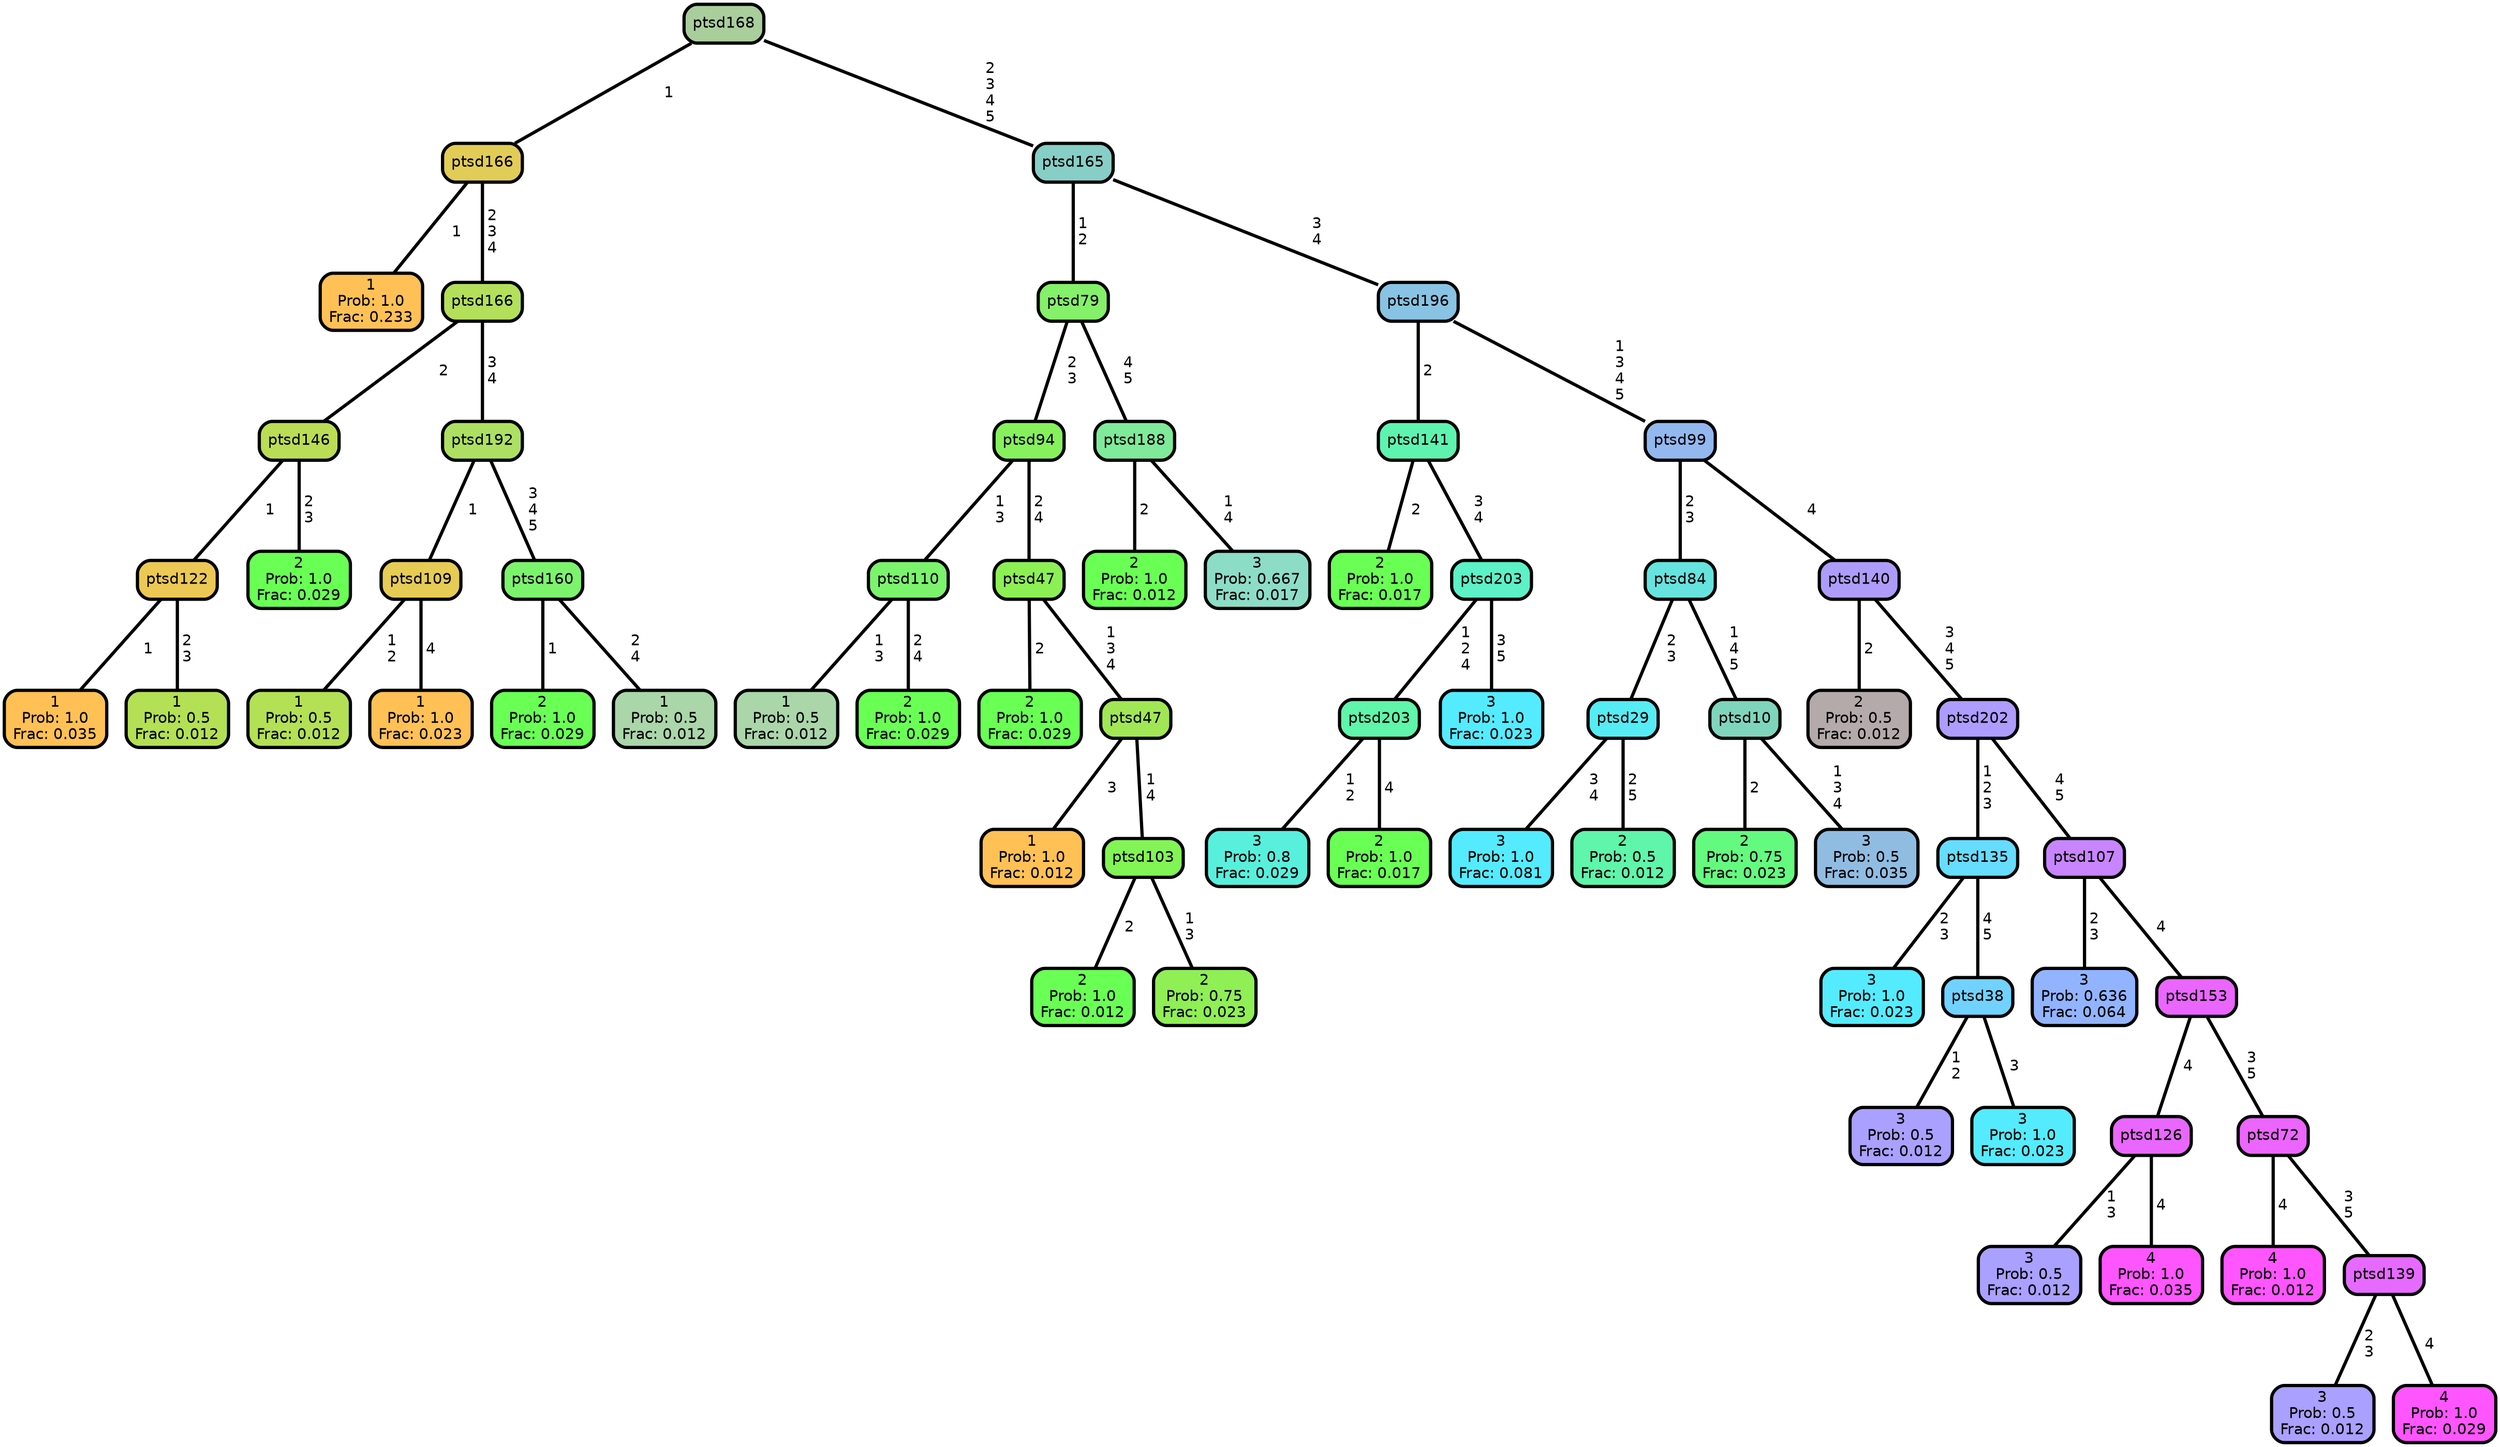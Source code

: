 graph Tree {
node [shape=box, style="filled, rounded",color="black",penwidth="3",fontcolor="black",                 fontname=helvetica] ;
graph [ranksep="0 equally", splines=straight,                 bgcolor=transparent, dpi=200] ;
edge [fontname=helvetica, color=black] ;
0 [label="1
Prob: 1.0
Frac: 0.233", fillcolor="#ffc155"] ;
1 [label="ptsd166", fillcolor="#e1cc57"] ;
2 [label="1
Prob: 1.0
Frac: 0.035", fillcolor="#ffc155"] ;
3 [label="ptsd122", fillcolor="#ecc855"] ;
4 [label="1
Prob: 0.5
Frac: 0.012", fillcolor="#b4e055"] ;
5 [label="ptsd146", fillcolor="#badd55"] ;
6 [label="2
Prob: 1.0
Frac: 0.029", fillcolor="#6aff55"] ;
7 [label="ptsd166", fillcolor="#b3df5b"] ;
8 [label="1
Prob: 0.5
Frac: 0.012", fillcolor="#b4e055"] ;
9 [label="ptsd109", fillcolor="#e6cb55"] ;
10 [label="1
Prob: 1.0
Frac: 0.023", fillcolor="#ffc155"] ;
11 [label="ptsd192", fillcolor="#ade062"] ;
12 [label="2
Prob: 1.0
Frac: 0.029", fillcolor="#6aff55"] ;
13 [label="ptsd160", fillcolor="#7cf36d"] ;
14 [label="1
Prob: 0.5
Frac: 0.012", fillcolor="#aad6aa"] ;
15 [label="ptsd168", fillcolor="#aacd9c"] ;
16 [label="1
Prob: 0.5
Frac: 0.012", fillcolor="#aad6aa"] ;
17 [label="ptsd110", fillcolor="#7cf36d"] ;
18 [label="2
Prob: 1.0
Frac: 0.029", fillcolor="#6aff55"] ;
19 [label="ptsd94", fillcolor="#86f15d"] ;
20 [label="2
Prob: 1.0
Frac: 0.029", fillcolor="#6aff55"] ;
21 [label="ptsd47", fillcolor="#8cf055"] ;
22 [label="1
Prob: 1.0
Frac: 0.012", fillcolor="#ffc155"] ;
23 [label="ptsd47", fillcolor="#a1e755"] ;
24 [label="2
Prob: 1.0
Frac: 0.012", fillcolor="#6aff55"] ;
25 [label="ptsd103", fillcolor="#82f455"] ;
26 [label="2
Prob: 0.75
Frac: 0.023", fillcolor="#8fef55"] ;
27 [label="ptsd79", fillcolor="#85f069"] ;
28 [label="2
Prob: 1.0
Frac: 0.012", fillcolor="#6aff55"] ;
29 [label="ptsd188", fillcolor="#7fea99"] ;
30 [label="3
Prob: 0.667
Frac: 0.017", fillcolor="#8dddc6"] ;
31 [label="ptsd165", fillcolor="#87cec6"] ;
32 [label="2
Prob: 1.0
Frac: 0.017", fillcolor="#6aff55"] ;
33 [label="ptsd141", fillcolor="#5ef4af"] ;
34 [label="3
Prob: 0.8
Frac: 0.029", fillcolor="#59efdd"] ;
35 [label="ptsd203", fillcolor="#5ff5aa"] ;
36 [label="2
Prob: 1.0
Frac: 0.017", fillcolor="#6aff55"] ;
37 [label="ptsd203", fillcolor="#5cf1c6"] ;
38 [label="3
Prob: 1.0
Frac: 0.023", fillcolor="#55ebff"] ;
39 [label="ptsd196", fillcolor="#88c3e3"] ;
40 [label="3
Prob: 1.0
Frac: 0.081", fillcolor="#55ebff"] ;
41 [label="ptsd29", fillcolor="#56ecf4"] ;
42 [label="2
Prob: 0.5
Frac: 0.012", fillcolor="#5ff5aa"] ;
43 [label="ptsd84", fillcolor="#66e3de"] ;
44 [label="2
Prob: 0.75
Frac: 0.023", fillcolor="#64fa7f"] ;
45 [label="ptsd10", fillcolor="#7fd5bb"] ;
46 [label="3
Prob: 0.5
Frac: 0.035", fillcolor="#91bce2"] ;
47 [label="ptsd99", fillcolor="#92b8ef"] ;
48 [label="2
Prob: 0.5
Frac: 0.012", fillcolor="#b4aaaa"] ;
49 [label="ptsd140", fillcolor="#ae9cfa"] ;
50 [label="3
Prob: 1.0
Frac: 0.023", fillcolor="#55ebff"] ;
51 [label="ptsd135", fillcolor="#66dcff"] ;
52 [label="3
Prob: 0.5
Frac: 0.012", fillcolor="#aaa0ff"] ;
53 [label="ptsd38", fillcolor="#71d2ff"] ;
54 [label="3
Prob: 1.0
Frac: 0.023", fillcolor="#55ebff"] ;
55 [label="ptsd202", fillcolor="#ae9cff"] ;
56 [label="3
Prob: 0.636
Frac: 0.064", fillcolor="#92b4ff"] ;
57 [label="ptsd107", fillcolor="#c885ff"] ;
58 [label="3
Prob: 0.5
Frac: 0.012", fillcolor="#aaa0ff"] ;
59 [label="ptsd126", fillcolor="#e967ff"] ;
60 [label="4
Prob: 1.0
Frac: 0.035", fillcolor="#ff55ff"] ;
61 [label="ptsd153", fillcolor="#eb66ff"] ;
62 [label="4
Prob: 1.0
Frac: 0.012", fillcolor="#ff55ff"] ;
63 [label="ptsd72", fillcolor="#ec65ff"] ;
64 [label="3
Prob: 0.5
Frac: 0.012", fillcolor="#aaa0ff"] ;
65 [label="ptsd139", fillcolor="#e66aff"] ;
66 [label="4
Prob: 1.0
Frac: 0.029", fillcolor="#ff55ff"] ;
1 -- 0 [label=" 1",penwidth=3] ;
1 -- 7 [label=" 2\n 3\n 4",penwidth=3] ;
3 -- 2 [label=" 1",penwidth=3] ;
3 -- 4 [label=" 2\n 3",penwidth=3] ;
5 -- 3 [label=" 1",penwidth=3] ;
5 -- 6 [label=" 2\n 3",penwidth=3] ;
7 -- 5 [label=" 2",penwidth=3] ;
7 -- 11 [label=" 3\n 4",penwidth=3] ;
9 -- 8 [label=" 1\n 2",penwidth=3] ;
9 -- 10 [label=" 4",penwidth=3] ;
11 -- 9 [label=" 1",penwidth=3] ;
11 -- 13 [label=" 3\n 4\n 5",penwidth=3] ;
13 -- 12 [label=" 1",penwidth=3] ;
13 -- 14 [label=" 2\n 4",penwidth=3] ;
15 -- 1 [label=" 1",penwidth=3] ;
15 -- 31 [label=" 2\n 3\n 4\n 5",penwidth=3] ;
17 -- 16 [label=" 1\n 3",penwidth=3] ;
17 -- 18 [label=" 2\n 4",penwidth=3] ;
19 -- 17 [label=" 1\n 3",penwidth=3] ;
19 -- 21 [label=" 2\n 4",penwidth=3] ;
21 -- 20 [label=" 2",penwidth=3] ;
21 -- 23 [label=" 1\n 3\n 4",penwidth=3] ;
23 -- 22 [label=" 3",penwidth=3] ;
23 -- 25 [label=" 1\n 4",penwidth=3] ;
25 -- 24 [label=" 2",penwidth=3] ;
25 -- 26 [label=" 1\n 3",penwidth=3] ;
27 -- 19 [label=" 2\n 3",penwidth=3] ;
27 -- 29 [label=" 4\n 5",penwidth=3] ;
29 -- 28 [label=" 2",penwidth=3] ;
29 -- 30 [label=" 1\n 4",penwidth=3] ;
31 -- 27 [label=" 1\n 2",penwidth=3] ;
31 -- 39 [label=" 3\n 4",penwidth=3] ;
33 -- 32 [label=" 2",penwidth=3] ;
33 -- 37 [label=" 3\n 4",penwidth=3] ;
35 -- 34 [label=" 1\n 2",penwidth=3] ;
35 -- 36 [label=" 4",penwidth=3] ;
37 -- 35 [label=" 1\n 2\n 4",penwidth=3] ;
37 -- 38 [label=" 3\n 5",penwidth=3] ;
39 -- 33 [label=" 2",penwidth=3] ;
39 -- 47 [label=" 1\n 3\n 4\n 5",penwidth=3] ;
41 -- 40 [label=" 3\n 4",penwidth=3] ;
41 -- 42 [label=" 2\n 5",penwidth=3] ;
43 -- 41 [label=" 2\n 3",penwidth=3] ;
43 -- 45 [label=" 1\n 4\n 5",penwidth=3] ;
45 -- 44 [label=" 2",penwidth=3] ;
45 -- 46 [label=" 1\n 3\n 4",penwidth=3] ;
47 -- 43 [label=" 2\n 3",penwidth=3] ;
47 -- 49 [label=" 4",penwidth=3] ;
49 -- 48 [label=" 2",penwidth=3] ;
49 -- 55 [label=" 3\n 4\n 5",penwidth=3] ;
51 -- 50 [label=" 2\n 3",penwidth=3] ;
51 -- 53 [label=" 4\n 5",penwidth=3] ;
53 -- 52 [label=" 1\n 2",penwidth=3] ;
53 -- 54 [label=" 3",penwidth=3] ;
55 -- 51 [label=" 1\n 2\n 3",penwidth=3] ;
55 -- 57 [label=" 4\n 5",penwidth=3] ;
57 -- 56 [label=" 2\n 3",penwidth=3] ;
57 -- 61 [label=" 4",penwidth=3] ;
59 -- 58 [label=" 1\n 3",penwidth=3] ;
59 -- 60 [label=" 4",penwidth=3] ;
61 -- 59 [label=" 4",penwidth=3] ;
61 -- 63 [label=" 3\n 5",penwidth=3] ;
63 -- 62 [label=" 4",penwidth=3] ;
63 -- 65 [label=" 3\n 5",penwidth=3] ;
65 -- 64 [label=" 2\n 3",penwidth=3] ;
65 -- 66 [label=" 4",penwidth=3] ;
{rank = same;}}